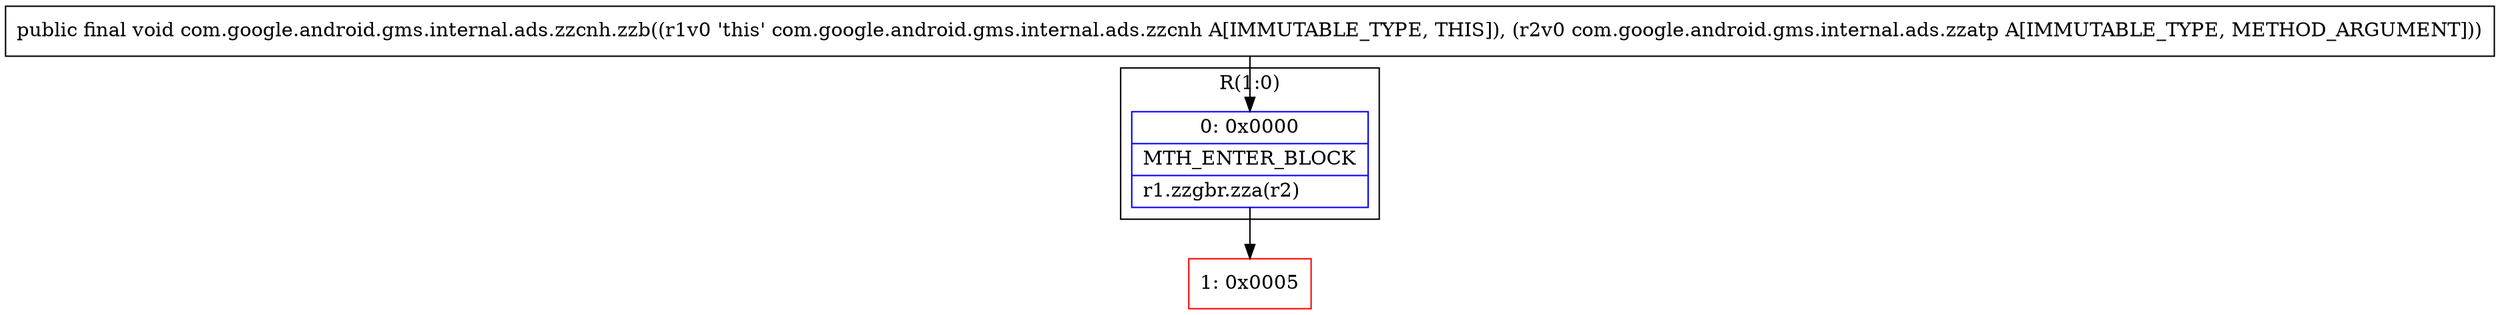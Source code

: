 digraph "CFG forcom.google.android.gms.internal.ads.zzcnh.zzb(Lcom\/google\/android\/gms\/internal\/ads\/zzatp;)V" {
subgraph cluster_Region_1420341222 {
label = "R(1:0)";
node [shape=record,color=blue];
Node_0 [shape=record,label="{0\:\ 0x0000|MTH_ENTER_BLOCK\l|r1.zzgbr.zza(r2)\l}"];
}
Node_1 [shape=record,color=red,label="{1\:\ 0x0005}"];
MethodNode[shape=record,label="{public final void com.google.android.gms.internal.ads.zzcnh.zzb((r1v0 'this' com.google.android.gms.internal.ads.zzcnh A[IMMUTABLE_TYPE, THIS]), (r2v0 com.google.android.gms.internal.ads.zzatp A[IMMUTABLE_TYPE, METHOD_ARGUMENT])) }"];
MethodNode -> Node_0;
Node_0 -> Node_1;
}

